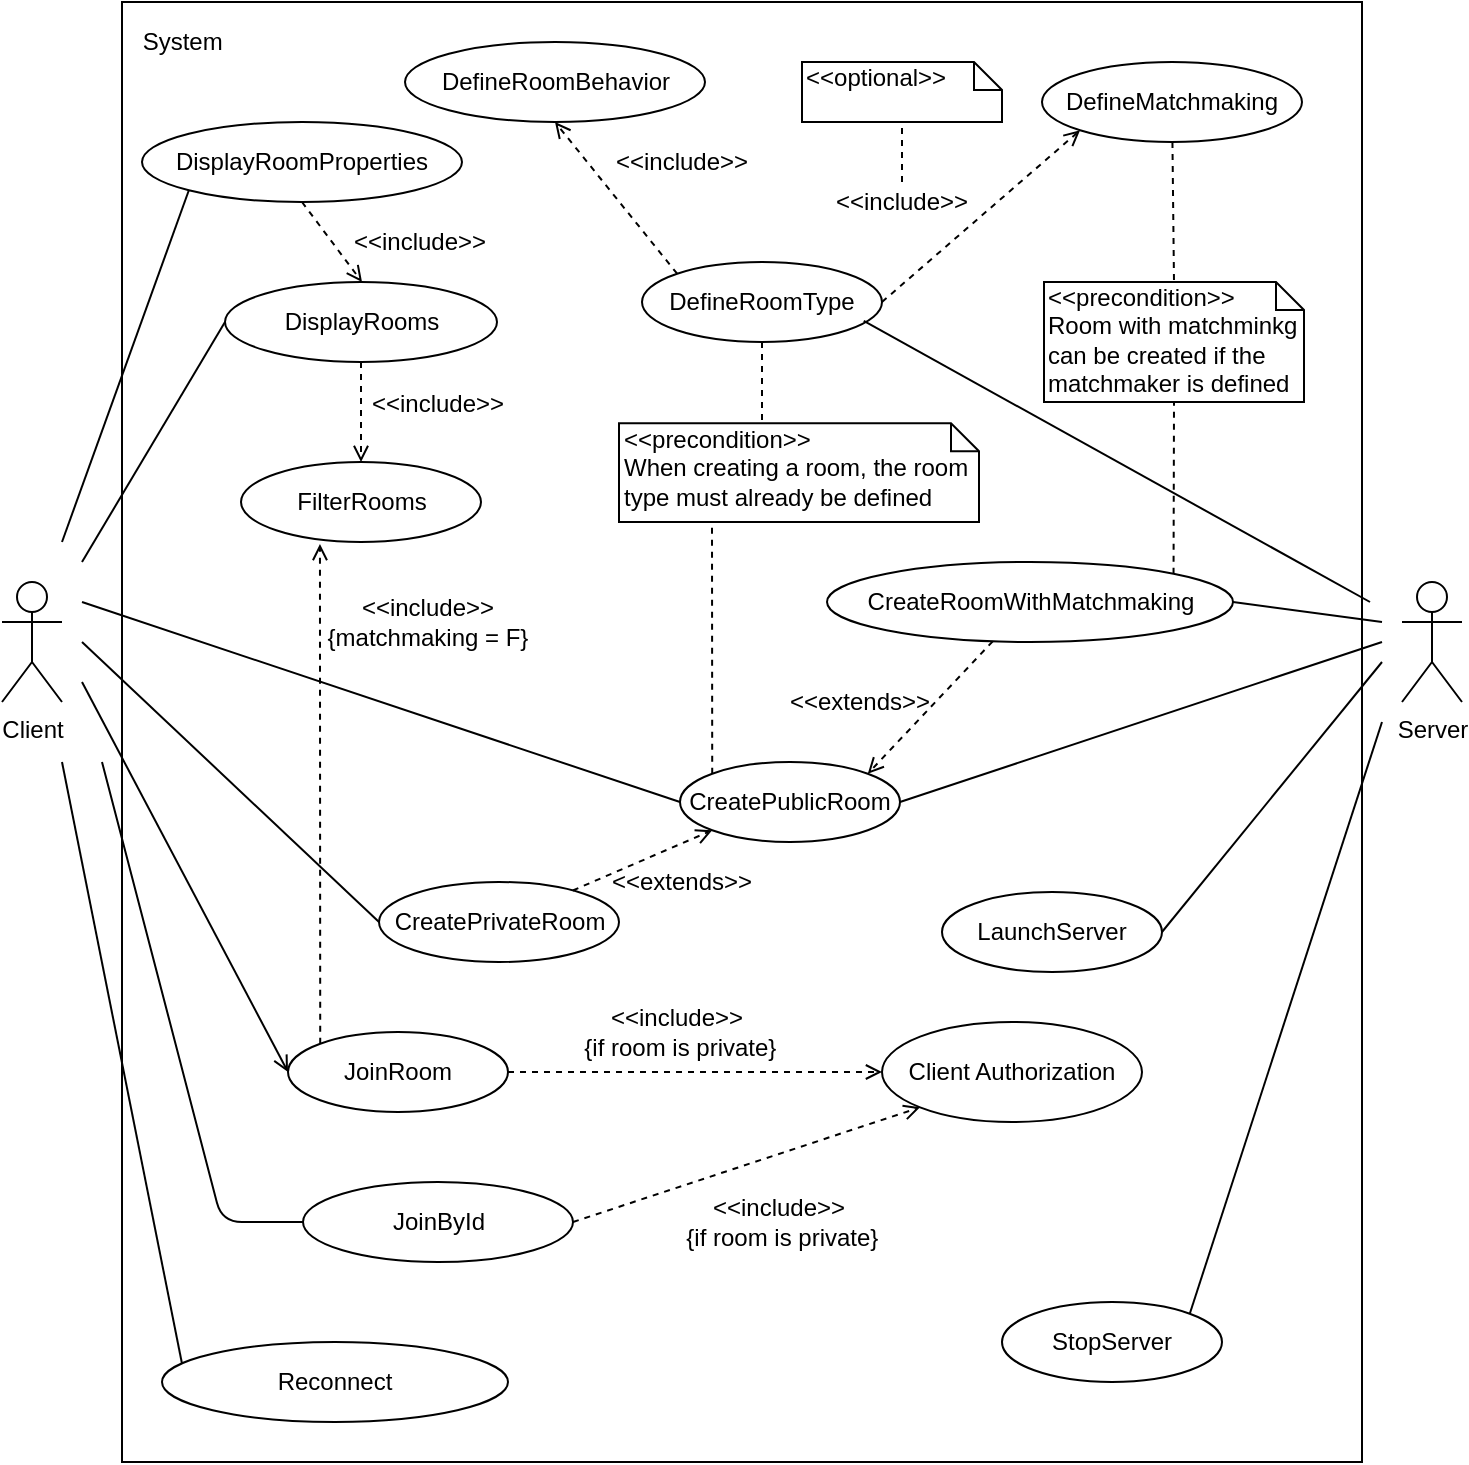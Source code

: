 <mxfile version="12.9.9" type="device"><diagram id="YZc-xeJP2v3SWqDJXzbx" name="Page-1"><mxGraphModel dx="868" dy="511" grid="1" gridSize="10" guides="1" tooltips="1" connect="1" arrows="1" fold="1" page="1" pageScale="1" pageWidth="827" pageHeight="1169" math="0" shadow="0"><root><mxCell id="0"/><mxCell id="1" parent="0"/><mxCell id="uTI9ODfUcHzE1dDtxj1T-1" value="" style="rounded=0;whiteSpace=wrap;html=1;fillColor=none;" parent="1" vertex="1"><mxGeometry x="80" y="100" width="620" height="730" as="geometry"/></mxCell><mxCell id="uTI9ODfUcHzE1dDtxj1T-2" value="Client" style="shape=umlActor;verticalLabelPosition=bottom;labelBackgroundColor=#ffffff;verticalAlign=top;html=1;outlineConnect=0;fillColor=none;" parent="1" vertex="1"><mxGeometry x="20" y="390" width="30" height="60" as="geometry"/></mxCell><mxCell id="uTI9ODfUcHzE1dDtxj1T-5" value="Server" style="shape=umlActor;verticalLabelPosition=bottom;labelBackgroundColor=#ffffff;verticalAlign=top;html=1;outlineConnect=0;fillColor=none;" parent="1" vertex="1"><mxGeometry x="720" y="390" width="30" height="60" as="geometry"/></mxCell><mxCell id="uTI9ODfUcHzE1dDtxj1T-18" value="LaunchServer" style="ellipse;whiteSpace=wrap;html=1;fillColor=none;" parent="1" vertex="1"><mxGeometry x="490" y="545" width="110" height="40" as="geometry"/></mxCell><mxCell id="uTI9ODfUcHzE1dDtxj1T-20" value="DefineRoomType" style="ellipse;whiteSpace=wrap;html=1;fillColor=none;" parent="1" vertex="1"><mxGeometry x="340" y="230" width="120" height="40" as="geometry"/></mxCell><mxCell id="uTI9ODfUcHzE1dDtxj1T-21" value="CreatePublicRoom" style="ellipse;whiteSpace=wrap;html=1;fillColor=none;" parent="1" vertex="1"><mxGeometry x="359" y="480" width="110" height="40" as="geometry"/></mxCell><mxCell id="uTI9ODfUcHzE1dDtxj1T-22" value="JoinRoom" style="ellipse;whiteSpace=wrap;html=1;fillColor=none;" parent="1" vertex="1"><mxGeometry x="163" y="615" width="110" height="40" as="geometry"/></mxCell><mxCell id="uTI9ODfUcHzE1dDtxj1T-31" value="DisplayRooms" style="ellipse;whiteSpace=wrap;html=1;fillColor=none;" parent="1" vertex="1"><mxGeometry x="131.5" y="240" width="136" height="40" as="geometry"/></mxCell><mxCell id="uTI9ODfUcHzE1dDtxj1T-32" value="CreatePrivateRoom" style="ellipse;whiteSpace=wrap;html=1;fillColor=none;" parent="1" vertex="1"><mxGeometry x="208.5" y="540" width="120" height="40" as="geometry"/></mxCell><mxCell id="uTI9ODfUcHzE1dDtxj1T-33" value="" style="endArrow=open;html=1;entryX=0;entryY=1;entryDx=0;entryDy=0;endFill=0;dashed=1;" parent="1" source="uTI9ODfUcHzE1dDtxj1T-32" target="uTI9ODfUcHzE1dDtxj1T-21" edge="1"><mxGeometry width="50" height="50" relative="1" as="geometry"><mxPoint x="220" y="390" as="sourcePoint"/><mxPoint x="270" y="340" as="targetPoint"/></mxGeometry></mxCell><mxCell id="uTI9ODfUcHzE1dDtxj1T-34" value="&amp;lt;&amp;lt;extends&amp;gt;&amp;gt;" style="text;html=1;strokeColor=none;fillColor=none;align=center;verticalAlign=middle;whiteSpace=wrap;rounded=0;" parent="1" vertex="1"><mxGeometry x="340" y="530" width="40" height="20" as="geometry"/></mxCell><mxCell id="uTI9ODfUcHzE1dDtxj1T-35" value="" style="endArrow=none;html=1;entryX=0;entryY=0.5;entryDx=0;entryDy=0;" parent="1" target="uTI9ODfUcHzE1dDtxj1T-21" edge="1"><mxGeometry width="50" height="50" relative="1" as="geometry"><mxPoint x="60" y="400" as="sourcePoint"/><mxPoint x="240" y="340" as="targetPoint"/></mxGeometry></mxCell><mxCell id="uTI9ODfUcHzE1dDtxj1T-36" value="" style="endArrow=none;html=1;exitX=1;exitY=0.5;exitDx=0;exitDy=0;" parent="1" source="uTI9ODfUcHzE1dDtxj1T-21" edge="1"><mxGeometry width="50" height="50" relative="1" as="geometry"><mxPoint x="438" y="350" as="sourcePoint"/><mxPoint x="710" y="420" as="targetPoint"/></mxGeometry></mxCell><mxCell id="uTI9ODfUcHzE1dDtxj1T-37" value="" style="endArrow=none;html=1;entryX=0;entryY=0.5;entryDx=0;entryDy=0;" parent="1" target="uTI9ODfUcHzE1dDtxj1T-32" edge="1"><mxGeometry width="50" height="50" relative="1" as="geometry"><mxPoint x="60" y="420" as="sourcePoint"/><mxPoint x="250" y="360" as="targetPoint"/></mxGeometry></mxCell><mxCell id="uTI9ODfUcHzE1dDtxj1T-38" value="&amp;lt;&amp;lt;precondition&amp;gt;&amp;gt;&lt;br&gt;When creating a room, the room type must already be defined" style="shape=note;whiteSpace=wrap;html=1;size=14;verticalAlign=top;align=left;spacingTop=-6;fillColor=none;" parent="1" vertex="1"><mxGeometry x="328.5" y="310.63" width="180" height="49.37" as="geometry"/></mxCell><mxCell id="uTI9ODfUcHzE1dDtxj1T-40" value="" style="endArrow=none;dashed=1;html=1;exitX=0;exitY=0;exitDx=0;exitDy=0;" parent="1" source="uTI9ODfUcHzE1dDtxj1T-21" edge="1"><mxGeometry width="50" height="50" relative="1" as="geometry"><mxPoint x="310" y="320" as="sourcePoint"/><mxPoint x="375" y="361" as="targetPoint"/></mxGeometry></mxCell><mxCell id="uTI9ODfUcHzE1dDtxj1T-41" value="" style="endArrow=none;dashed=1;html=1;exitX=0.5;exitY=1;exitDx=0;exitDy=0;" parent="1" source="uTI9ODfUcHzE1dDtxj1T-20" edge="1"><mxGeometry width="50" height="50" relative="1" as="geometry"><mxPoint x="280" y="420" as="sourcePoint"/><mxPoint x="400" y="311" as="targetPoint"/></mxGeometry></mxCell><mxCell id="uTI9ODfUcHzE1dDtxj1T-42" value="" style="endArrow=none;html=1;exitX=0.924;exitY=0.737;exitDx=0;exitDy=0;exitPerimeter=0;" parent="1" source="uTI9ODfUcHzE1dDtxj1T-20" edge="1"><mxGeometry width="50" height="50" relative="1" as="geometry"><mxPoint x="550" y="500" as="sourcePoint"/><mxPoint x="704" y="400" as="targetPoint"/></mxGeometry></mxCell><mxCell id="uTI9ODfUcHzE1dDtxj1T-43" value="" style="endArrow=none;html=1;exitX=1;exitY=0.5;exitDx=0;exitDy=0;" parent="1" source="uTI9ODfUcHzE1dDtxj1T-18" edge="1"><mxGeometry width="50" height="50" relative="1" as="geometry"><mxPoint x="500" y="510" as="sourcePoint"/><mxPoint x="710" y="430" as="targetPoint"/><Array as="points"/></mxGeometry></mxCell><mxCell id="uTI9ODfUcHzE1dDtxj1T-46" value="" style="endArrow=none;html=1;entryX=0;entryY=0.5;entryDx=0;entryDy=0;" parent="1" target="uTI9ODfUcHzE1dDtxj1T-31" edge="1"><mxGeometry width="50" height="50" relative="1" as="geometry"><mxPoint x="60" y="380" as="sourcePoint"/><mxPoint x="150" y="210" as="targetPoint"/></mxGeometry></mxCell><mxCell id="uTI9ODfUcHzE1dDtxj1T-47" value="" style="endArrow=open;html=1;entryX=0;entryY=0.5;entryDx=0;entryDy=0;endFill=0;" parent="1" target="uTI9ODfUcHzE1dDtxj1T-22" edge="1"><mxGeometry width="50" height="50" relative="1" as="geometry"><mxPoint x="60" y="440" as="sourcePoint"/><mxPoint x="200" y="200" as="targetPoint"/></mxGeometry></mxCell><mxCell id="uTI9ODfUcHzE1dDtxj1T-58" value="FilterRooms" style="ellipse;whiteSpace=wrap;html=1;fillColor=none;" parent="1" vertex="1"><mxGeometry x="139.5" y="330" width="120" height="40" as="geometry"/></mxCell><mxCell id="uTI9ODfUcHzE1dDtxj1T-61" value="&amp;lt;&amp;lt;include&amp;gt;&amp;gt;" style="text;html=1;strokeColor=none;fillColor=none;align=center;verticalAlign=middle;whiteSpace=wrap;rounded=0;" parent="1" vertex="1"><mxGeometry x="218" y="290.63" width="40" height="20" as="geometry"/></mxCell><mxCell id="uTI9ODfUcHzE1dDtxj1T-67" value="Client Authorization" style="ellipse;whiteSpace=wrap;html=1;fillColor=none;" parent="1" vertex="1"><mxGeometry x="460" y="610" width="130" height="50" as="geometry"/></mxCell><mxCell id="uTI9ODfUcHzE1dDtxj1T-68" value="" style="endArrow=open;html=1;exitX=1;exitY=0.5;exitDx=0;exitDy=0;entryX=0;entryY=0.5;entryDx=0;entryDy=0;endFill=0;dashed=1;" parent="1" source="uTI9ODfUcHzE1dDtxj1T-22" target="uTI9ODfUcHzE1dDtxj1T-67" edge="1"><mxGeometry width="50" height="50" relative="1" as="geometry"><mxPoint x="200" y="520" as="sourcePoint"/><mxPoint x="250" y="470" as="targetPoint"/></mxGeometry></mxCell><mxCell id="uTI9ODfUcHzE1dDtxj1T-69" value="&amp;lt;&amp;lt;include&amp;gt;&amp;gt;&lt;br&gt;&amp;nbsp;{if room is private}" style="text;html=1;strokeColor=none;fillColor=none;align=center;verticalAlign=middle;whiteSpace=wrap;rounded=0;" parent="1" vertex="1"><mxGeometry x="305.5" y="600" width="103" height="30" as="geometry"/></mxCell><mxCell id="YWMmCJIqcMlpNk7bVaBU-3" value="System&amp;nbsp;" style="text;html=1;strokeColor=none;fillColor=none;align=center;verticalAlign=middle;whiteSpace=wrap;rounded=0;" parent="1" vertex="1"><mxGeometry x="91.5" y="110" width="40" height="20" as="geometry"/></mxCell><mxCell id="uIwW2WUvSMIg0MhKs_fe-1" value="Reconnect" style="ellipse;whiteSpace=wrap;html=1;" parent="1" vertex="1"><mxGeometry x="100" y="770" width="173" height="40" as="geometry"/></mxCell><mxCell id="uMGU3lU6XAUr3THef_yG-1" value="StopServer" style="ellipse;whiteSpace=wrap;html=1;fillColor=none;" vertex="1" parent="1"><mxGeometry x="520" y="750" width="110" height="40" as="geometry"/></mxCell><mxCell id="uMGU3lU6XAUr3THef_yG-2" value="" style="endArrow=none;html=1;exitX=1;exitY=0;exitDx=0;exitDy=0;" edge="1" parent="1" source="uMGU3lU6XAUr3THef_yG-1"><mxGeometry width="50" height="50" relative="1" as="geometry"><mxPoint x="740" y="580" as="sourcePoint"/><mxPoint x="710" y="460" as="targetPoint"/></mxGeometry></mxCell><mxCell id="uMGU3lU6XAUr3THef_yG-3" value="DefineRoomBehavior" style="ellipse;whiteSpace=wrap;html=1;" vertex="1" parent="1"><mxGeometry x="221.5" y="120" width="150" height="40" as="geometry"/></mxCell><mxCell id="uMGU3lU6XAUr3THef_yG-4" value="" style="endArrow=open;html=1;exitX=0;exitY=0;exitDx=0;exitDy=0;entryX=0.5;entryY=1;entryDx=0;entryDy=0;dashed=1;endFill=0;" edge="1" parent="1" source="uTI9ODfUcHzE1dDtxj1T-20" target="uMGU3lU6XAUr3THef_yG-3"><mxGeometry width="50" height="50" relative="1" as="geometry"><mxPoint x="270" y="140" as="sourcePoint"/><mxPoint x="320" y="90" as="targetPoint"/></mxGeometry></mxCell><mxCell id="uMGU3lU6XAUr3THef_yG-5" value="&amp;lt;&amp;lt;include&amp;gt;&amp;gt;" style="text;html=1;strokeColor=none;fillColor=none;align=center;verticalAlign=middle;whiteSpace=wrap;rounded=0;" vertex="1" parent="1"><mxGeometry x="450" y="190" width="40" height="20" as="geometry"/></mxCell><mxCell id="uMGU3lU6XAUr3THef_yG-24" value="" style="endArrow=open;html=1;entryX=0;entryY=1;entryDx=0;entryDy=0;dashed=1;endFill=0;exitX=1;exitY=0.5;exitDx=0;exitDy=0;" edge="1" parent="1" source="uTI9ODfUcHzE1dDtxj1T-20" target="uMGU3lU6XAUr3THef_yG-26"><mxGeometry width="50" height="50" relative="1" as="geometry"><mxPoint x="440" y="214" as="sourcePoint"/><mxPoint x="480.962" y="154.142" as="targetPoint"/></mxGeometry></mxCell><mxCell id="uMGU3lU6XAUr3THef_yG-26" value="DefineMatchmaking" style="ellipse;whiteSpace=wrap;html=1;" vertex="1" parent="1"><mxGeometry x="540" y="130" width="130" height="40" as="geometry"/></mxCell><mxCell id="uMGU3lU6XAUr3THef_yG-27" value="&amp;lt;&amp;lt;include&amp;gt;&amp;gt;" style="text;html=1;strokeColor=none;fillColor=none;align=center;verticalAlign=middle;whiteSpace=wrap;rounded=0;" vertex="1" parent="1"><mxGeometry x="340" y="170" width="40" height="20" as="geometry"/></mxCell><mxCell id="uMGU3lU6XAUr3THef_yG-30" value="&amp;lt;&amp;lt;precondition&amp;gt;&amp;gt;&lt;br&gt;Room with matchminkg can be created if the matchmaker is defined" style="shape=note;whiteSpace=wrap;html=1;size=14;verticalAlign=top;align=left;spacingTop=-6;" vertex="1" parent="1"><mxGeometry x="541" y="240" width="130" height="60" as="geometry"/></mxCell><mxCell id="uMGU3lU6XAUr3THef_yG-31" value="" style="endArrow=none;dashed=1;html=1;entryX=0.5;entryY=0;entryDx=0;entryDy=0;entryPerimeter=0;" edge="1" parent="1" source="uMGU3lU6XAUr3THef_yG-26" target="uMGU3lU6XAUr3THef_yG-30"><mxGeometry width="50" height="50" relative="1" as="geometry"><mxPoint x="490" y="190" as="sourcePoint"/><mxPoint x="430" y="205" as="targetPoint"/></mxGeometry></mxCell><mxCell id="uMGU3lU6XAUr3THef_yG-32" value="CreateRoomWithMatchmaking" style="ellipse;whiteSpace=wrap;html=1;" vertex="1" parent="1"><mxGeometry x="432.5" y="380" width="203" height="40" as="geometry"/></mxCell><mxCell id="uMGU3lU6XAUr3THef_yG-33" value="" style="endArrow=none;html=1;exitX=1;exitY=0.5;exitDx=0;exitDy=0;" edge="1" parent="1" source="uMGU3lU6XAUr3THef_yG-32"><mxGeometry width="50" height="50" relative="1" as="geometry"><mxPoint x="740" y="300" as="sourcePoint"/><mxPoint x="710" y="410" as="targetPoint"/></mxGeometry></mxCell><mxCell id="uMGU3lU6XAUr3THef_yG-34" value="" style="endArrow=open;html=1;entryX=1;entryY=0;entryDx=0;entryDy=0;endFill=0;dashed=1;" edge="1" parent="1" source="uMGU3lU6XAUr3THef_yG-32" target="uTI9ODfUcHzE1dDtxj1T-21"><mxGeometry width="50" height="50" relative="1" as="geometry"><mxPoint x="330" y="480" as="sourcePoint"/><mxPoint x="385.109" y="444.142" as="targetPoint"/></mxGeometry></mxCell><mxCell id="uMGU3lU6XAUr3THef_yG-36" value="&amp;lt;&amp;lt;extends&amp;gt;&amp;gt;" style="text;html=1;strokeColor=none;fillColor=none;align=center;verticalAlign=middle;whiteSpace=wrap;rounded=0;" vertex="1" parent="1"><mxGeometry x="429" y="440" width="40" height="20" as="geometry"/></mxCell><mxCell id="uMGU3lU6XAUr3THef_yG-38" value="" style="endArrow=none;dashed=1;html=1;entryX=0.5;entryY=1;entryDx=0;entryDy=0;entryPerimeter=0;rounded=1;exitX=1;exitY=0;exitDx=0;exitDy=0;" edge="1" parent="1" source="uMGU3lU6XAUr3THef_yG-32" target="uMGU3lU6XAUr3THef_yG-30"><mxGeometry width="50" height="50" relative="1" as="geometry"><mxPoint x="519.999" y="305.548" as="sourcePoint"/><mxPoint x="520.05" y="259.998" as="targetPoint"/></mxGeometry></mxCell><mxCell id="uMGU3lU6XAUr3THef_yG-41" value="&amp;lt;&amp;lt;optional&amp;gt;&amp;gt;" style="shape=note;whiteSpace=wrap;html=1;size=14;verticalAlign=top;align=left;spacingTop=-6;" vertex="1" parent="1"><mxGeometry x="420" y="130" width="100" height="30" as="geometry"/></mxCell><mxCell id="uMGU3lU6XAUr3THef_yG-42" value="" style="endArrow=none;dashed=1;html=1;entryX=0.5;entryY=1;entryDx=0;entryDy=0;entryPerimeter=0;exitX=0.5;exitY=0;exitDx=0;exitDy=0;" edge="1" parent="1" source="uMGU3lU6XAUr3THef_yG-5" target="uMGU3lU6XAUr3THef_yG-41"><mxGeometry width="50" height="50" relative="1" as="geometry"><mxPoint x="530" y="200" as="sourcePoint"/><mxPoint x="385" y="371" as="targetPoint"/></mxGeometry></mxCell><mxCell id="uMGU3lU6XAUr3THef_yG-43" value="" style="endArrow=open;html=1;endFill=0;dashed=1;" edge="1" parent="1" source="uTI9ODfUcHzE1dDtxj1T-31" target="uTI9ODfUcHzE1dDtxj1T-58"><mxGeometry width="50" height="50" relative="1" as="geometry"><mxPoint x="519.796" y="429.423" as="sourcePoint"/><mxPoint x="462.891" y="475.858" as="targetPoint"/></mxGeometry></mxCell><mxCell id="uMGU3lU6XAUr3THef_yG-44" value="" style="endArrow=open;html=1;endFill=0;dashed=1;entryX=0.329;entryY=1.025;entryDx=0;entryDy=0;exitX=0;exitY=0;exitDx=0;exitDy=0;entryPerimeter=0;" edge="1" parent="1" source="uTI9ODfUcHzE1dDtxj1T-22" target="uTI9ODfUcHzE1dDtxj1T-58"><mxGeometry width="50" height="50" relative="1" as="geometry"><mxPoint x="170" y="585" as="sourcePoint"/><mxPoint x="254.688" y="330.079" as="targetPoint"/><Array as="points"><mxPoint x="179" y="430"/></Array></mxGeometry></mxCell><mxCell id="uMGU3lU6XAUr3THef_yG-45" value="&amp;lt;&amp;lt;include&amp;gt;&amp;gt;&lt;br&gt;{matchmaking = F}" style="text;html=1;strokeColor=none;fillColor=none;align=center;verticalAlign=middle;whiteSpace=wrap;rounded=0;" vertex="1" parent="1"><mxGeometry x="160" y="400" width="145.5" height="20" as="geometry"/></mxCell><mxCell id="uMGU3lU6XAUr3THef_yG-49" value="" style="endArrow=none;html=1;entryX=0.058;entryY=0.275;entryDx=0;entryDy=0;entryPerimeter=0;" edge="1" parent="1" target="uIwW2WUvSMIg0MhKs_fe-1"><mxGeometry width="50" height="50" relative="1" as="geometry"><mxPoint x="50" y="480" as="sourcePoint"/><mxPoint x="125.5" y="660" as="targetPoint"/></mxGeometry></mxCell><mxCell id="uMGU3lU6XAUr3THef_yG-55" value="JoinById" style="ellipse;whiteSpace=wrap;html=1;" vertex="1" parent="1"><mxGeometry x="170.5" y="690" width="135" height="40" as="geometry"/></mxCell><mxCell id="uMGU3lU6XAUr3THef_yG-56" value="" style="endArrow=none;html=1;entryX=0;entryY=0.5;entryDx=0;entryDy=0;" edge="1" parent="1" target="uMGU3lU6XAUr3THef_yG-55"><mxGeometry width="50" height="50" relative="1" as="geometry"><mxPoint x="70" y="480" as="sourcePoint"/><mxPoint x="430" y="700" as="targetPoint"/><Array as="points"><mxPoint x="130" y="710"/></Array></mxGeometry></mxCell><mxCell id="uMGU3lU6XAUr3THef_yG-57" value="" style="endArrow=open;html=1;exitX=1;exitY=0.5;exitDx=0;exitDy=0;entryX=0;entryY=1;entryDx=0;entryDy=0;endFill=0;dashed=1;" edge="1" parent="1" source="uMGU3lU6XAUr3THef_yG-55" target="uTI9ODfUcHzE1dDtxj1T-67"><mxGeometry width="50" height="50" relative="1" as="geometry"><mxPoint x="250" y="615" as="sourcePoint"/><mxPoint x="442.5" y="615" as="targetPoint"/></mxGeometry></mxCell><mxCell id="uMGU3lU6XAUr3THef_yG-58" value="&amp;lt;&amp;lt;include&amp;gt;&amp;gt;&lt;br&gt;&amp;nbsp;{if room is private}" style="text;html=1;strokeColor=none;fillColor=none;align=center;verticalAlign=middle;whiteSpace=wrap;rounded=0;" vertex="1" parent="1"><mxGeometry x="357" y="695" width="103" height="30" as="geometry"/></mxCell><mxCell id="uMGU3lU6XAUr3THef_yG-60" value="DisplayRoomProperties" style="ellipse;whiteSpace=wrap;html=1;" vertex="1" parent="1"><mxGeometry x="90" y="160" width="160" height="40" as="geometry"/></mxCell><mxCell id="uMGU3lU6XAUr3THef_yG-61" value="" style="endArrow=none;html=1;entryX=0;entryY=1;entryDx=0;entryDy=0;" edge="1" parent="1" target="uMGU3lU6XAUr3THef_yG-60"><mxGeometry width="50" height="50" relative="1" as="geometry"><mxPoint x="50" y="370" as="sourcePoint"/><mxPoint x="60" y="240" as="targetPoint"/></mxGeometry></mxCell><mxCell id="uMGU3lU6XAUr3THef_yG-62" value="" style="endArrow=open;html=1;endFill=0;dashed=1;exitX=0.5;exitY=1;exitDx=0;exitDy=0;" edge="1" parent="1" source="uMGU3lU6XAUr3THef_yG-60"><mxGeometry width="50" height="50" relative="1" as="geometry"><mxPoint x="209.5" y="290" as="sourcePoint"/><mxPoint x="200" y="240" as="targetPoint"/></mxGeometry></mxCell><mxCell id="uMGU3lU6XAUr3THef_yG-63" value="&amp;lt;&amp;lt;include&amp;gt;&amp;gt;" style="text;html=1;strokeColor=none;fillColor=none;align=center;verticalAlign=middle;whiteSpace=wrap;rounded=0;" vertex="1" parent="1"><mxGeometry x="208.5" y="210" width="40" height="20" as="geometry"/></mxCell></root></mxGraphModel></diagram></mxfile>